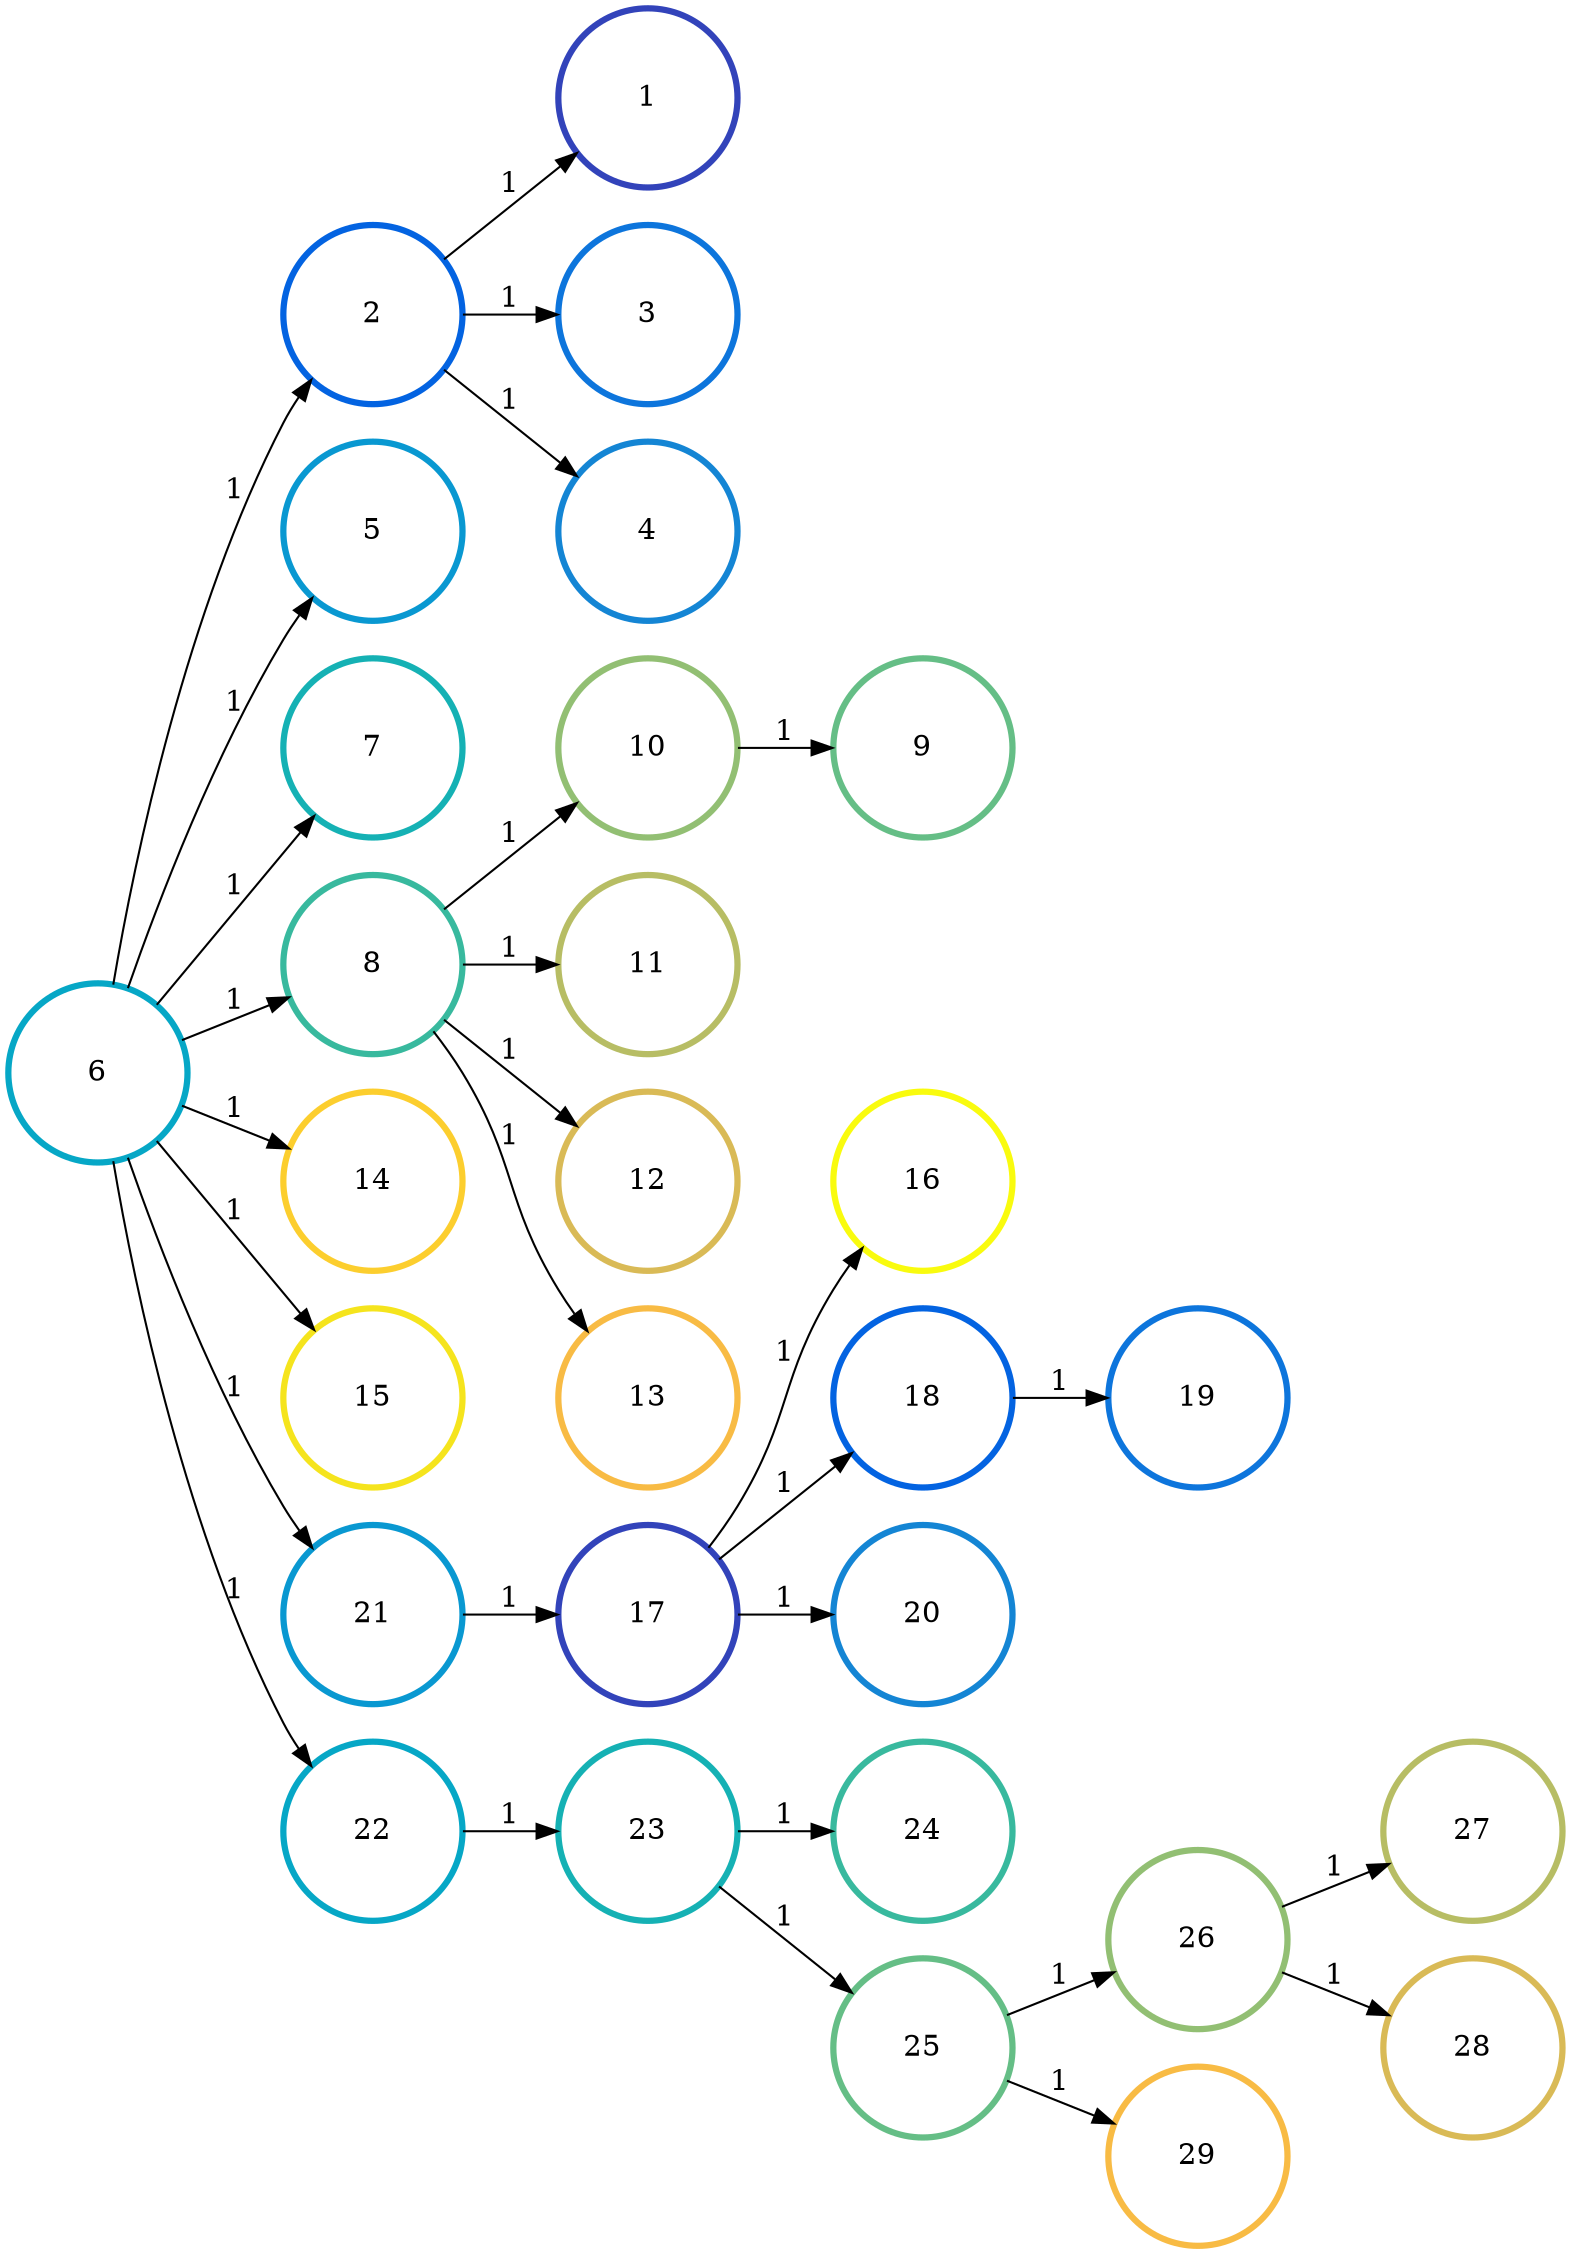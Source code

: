 digraph N {
	overlap="false"
	rankdir="LR"
	0 [label="1",width=1.2,height=1.2,style="",penwidth=3,color="#3243BA"]
	1 [label="2",width=1.2,height=1.2,style="",penwidth=3,color="#0363E1"]
	2 [label="3",width=1.2,height=1.2,style="",penwidth=3,color="#0D75DC"]
	3 [label="4",width=1.2,height=1.2,style="",penwidth=3,color="#1485D4"]
	4 [label="5",width=1.2,height=1.2,style="",penwidth=3,color="#0998D1"]
	5 [label="6",width=1.2,height=1.2,style="",penwidth=3,color="#06A7C6"]
	6 [label="7",width=1.2,height=1.2,style="",penwidth=3,color="#15B1B4"]
	7 [label="8",width=1.2,height=1.2,style="",penwidth=3,color="#38B99E"]
	8 [label="9",width=1.2,height=1.2,style="",penwidth=3,color="#65BE86"]
	9 [label="10",width=1.2,height=1.2,style="",penwidth=3,color="#92BF73"]
	10 [label="11",width=1.2,height=1.2,style="",penwidth=3,color="#B7BD64"]
	11 [label="12",width=1.2,height=1.2,style="",penwidth=3,color="#D9BA56"]
	12 [label="13",width=1.2,height=1.2,style="",penwidth=3,color="#F8BB44"]
	13 [label="14",width=1.2,height=1.2,style="",penwidth=3,color="#FCCE2E"]
	14 [label="15",width=1.2,height=1.2,style="",penwidth=3,color="#F5E41D"]
	15 [label="16",width=1.2,height=1.2,style="",penwidth=3,color="#F9FB0E"]
	16 [label="17",width=1.2,height=1.2,style="",penwidth=3,color="#3243BA"]
	17 [label="18",width=1.2,height=1.2,style="",penwidth=3,color="#0363E1"]
	18 [label="19",width=1.2,height=1.2,style="",penwidth=3,color="#0D75DC"]
	19 [label="20",width=1.2,height=1.2,style="",penwidth=3,color="#1485D4"]
	20 [label="21",width=1.2,height=1.2,style="",penwidth=3,color="#0998D1"]
	21 [label="22",width=1.2,height=1.2,style="",penwidth=3,color="#06A7C6"]
	22 [label="23",width=1.2,height=1.2,style="",penwidth=3,color="#15B1B4"]
	23 [label="24",width=1.2,height=1.2,style="",penwidth=3,color="#38B99E"]
	24 [label="25",width=1.2,height=1.2,style="",penwidth=3,color="#65BE86"]
	25 [label="26",width=1.2,height=1.2,style="",penwidth=3,color="#92BF73"]
	26 [label="27",width=1.2,height=1.2,style="",penwidth=3,color="#B7BD64"]
	27 [label="28",width=1.2,height=1.2,style="",penwidth=3,color="#D9BA56"]
	28 [label="29",width=1.2,height=1.2,style="",penwidth=3,color="#F8BB44"]
	1 -> 0 [penwidth=1,color=black,label="1"]
	1 -> 2 [penwidth=1,color=black,label="1"]
	1 -> 3 [penwidth=1,color=black,label="1"]
	5 -> 1 [penwidth=1,color=black,label="1"]
	5 -> 4 [penwidth=1,color=black,label="1"]
	5 -> 6 [penwidth=1,color=black,label="1"]
	5 -> 7 [penwidth=1,color=black,label="1"]
	5 -> 13 [penwidth=1,color=black,label="1"]
	5 -> 14 [penwidth=1,color=black,label="1"]
	5 -> 20 [penwidth=1,color=black,label="1"]
	5 -> 21 [penwidth=1,color=black,label="1"]
	7 -> 9 [penwidth=1,color=black,label="1"]
	7 -> 10 [penwidth=1,color=black,label="1"]
	7 -> 11 [penwidth=1,color=black,label="1"]
	7 -> 12 [penwidth=1,color=black,label="1"]
	9 -> 8 [penwidth=1,color=black,label="1"]
	16 -> 15 [penwidth=1,color=black,label="1"]
	16 -> 17 [penwidth=1,color=black,label="1"]
	16 -> 19 [penwidth=1,color=black,label="1"]
	17 -> 18 [penwidth=1,color=black,label="1"]
	20 -> 16 [penwidth=1,color=black,label="1"]
	21 -> 22 [penwidth=1,color=black,label="1"]
	22 -> 23 [penwidth=1,color=black,label="1"]
	22 -> 24 [penwidth=1,color=black,label="1"]
	24 -> 25 [penwidth=1,color=black,label="1"]
	24 -> 28 [penwidth=1,color=black,label="1"]
	25 -> 26 [penwidth=1,color=black,label="1"]
	25 -> 27 [penwidth=1,color=black,label="1"]
}
